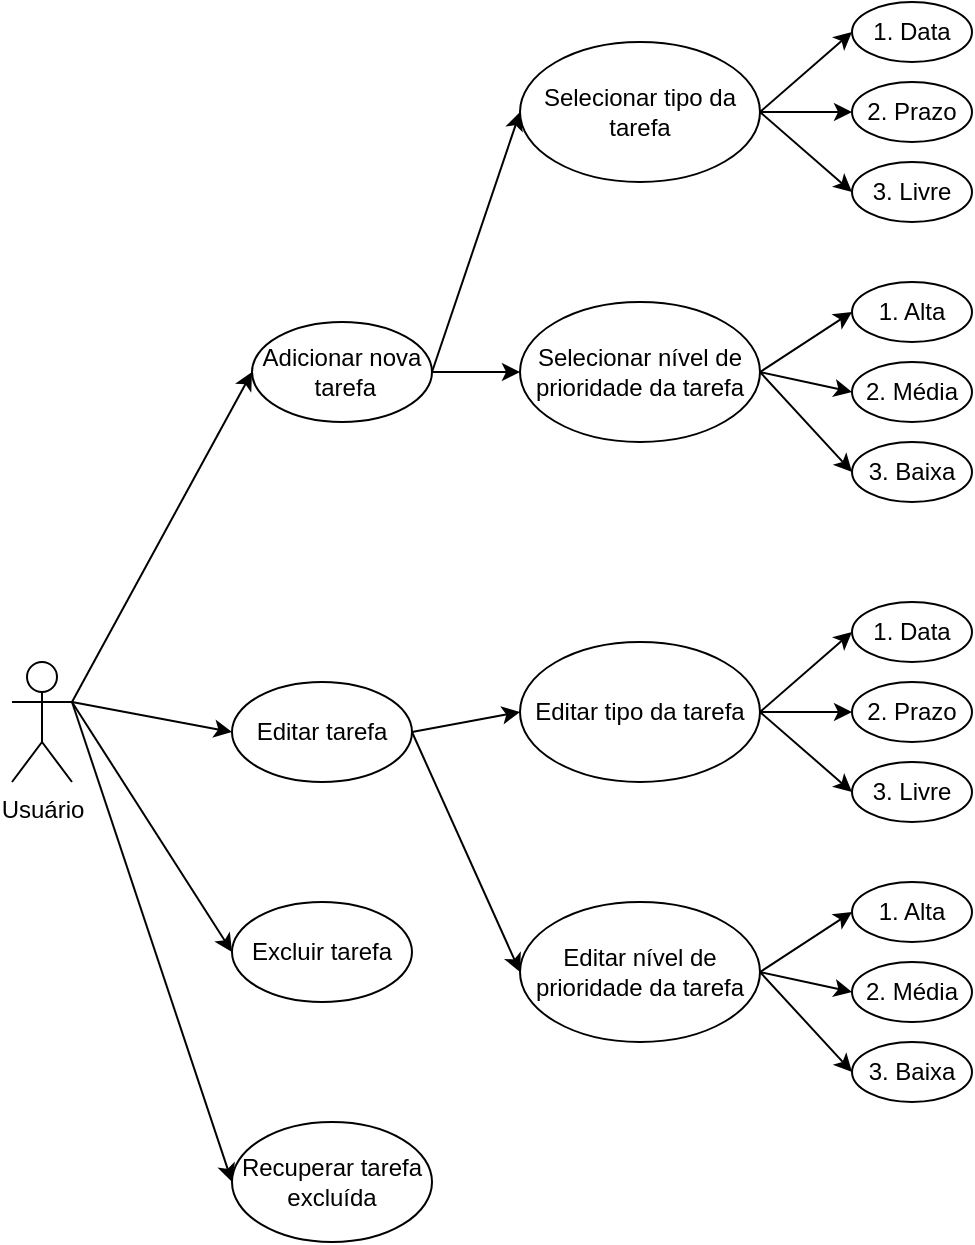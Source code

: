 <mxfile version="24.1.0" type="device">
  <diagram name="Página-1" id="13HFTKK89TZIemzqNeJ2">
    <mxGraphModel dx="1522" dy="1854" grid="1" gridSize="10" guides="1" tooltips="1" connect="1" arrows="1" fold="1" page="1" pageScale="1" pageWidth="827" pageHeight="1169" math="0" shadow="0">
      <root>
        <mxCell id="0" />
        <mxCell id="1" parent="0" />
        <mxCell id="bsZAC80GuOrA59eIhcdJ-1" value="Usuário" style="shape=umlActor;verticalLabelPosition=bottom;verticalAlign=top;html=1;outlineConnect=0;" vertex="1" parent="1">
          <mxGeometry x="100" y="290" width="30" height="60" as="geometry" />
        </mxCell>
        <mxCell id="bsZAC80GuOrA59eIhcdJ-2" value="&lt;div&gt;Adicionar nova&lt;/div&gt;&lt;div&gt;&amp;nbsp;tarefa&lt;/div&gt;" style="ellipse;whiteSpace=wrap;html=1;" vertex="1" parent="1">
          <mxGeometry x="220" y="120" width="90" height="50" as="geometry" />
        </mxCell>
        <mxCell id="bsZAC80GuOrA59eIhcdJ-4" value="" style="endArrow=classic;html=1;rounded=0;entryX=0;entryY=0.5;entryDx=0;entryDy=0;exitX=1;exitY=0.333;exitDx=0;exitDy=0;exitPerimeter=0;" edge="1" parent="1" source="bsZAC80GuOrA59eIhcdJ-1" target="bsZAC80GuOrA59eIhcdJ-2">
          <mxGeometry width="50" height="50" relative="1" as="geometry">
            <mxPoint x="100" y="460" as="sourcePoint" />
            <mxPoint x="150" y="410" as="targetPoint" />
          </mxGeometry>
        </mxCell>
        <mxCell id="bsZAC80GuOrA59eIhcdJ-5" value="Editar tarefa" style="ellipse;whiteSpace=wrap;html=1;" vertex="1" parent="1">
          <mxGeometry x="210" y="300" width="90" height="50" as="geometry" />
        </mxCell>
        <mxCell id="bsZAC80GuOrA59eIhcdJ-6" value="" style="endArrow=classic;html=1;rounded=0;entryX=0;entryY=0.5;entryDx=0;entryDy=0;exitX=1;exitY=0.333;exitDx=0;exitDy=0;exitPerimeter=0;" edge="1" parent="1" source="bsZAC80GuOrA59eIhcdJ-1" target="bsZAC80GuOrA59eIhcdJ-5">
          <mxGeometry width="50" height="50" relative="1" as="geometry">
            <mxPoint x="140" y="313" as="sourcePoint" />
            <mxPoint x="250" y="185" as="targetPoint" />
          </mxGeometry>
        </mxCell>
        <mxCell id="bsZAC80GuOrA59eIhcdJ-7" value="" style="endArrow=classic;html=1;rounded=0;exitX=1;exitY=0.5;exitDx=0;exitDy=0;entryX=0;entryY=0.5;entryDx=0;entryDy=0;" edge="1" parent="1" source="bsZAC80GuOrA59eIhcdJ-2" target="bsZAC80GuOrA59eIhcdJ-8">
          <mxGeometry width="50" height="50" relative="1" as="geometry">
            <mxPoint x="140" y="320" as="sourcePoint" />
            <mxPoint x="440" y="130" as="targetPoint" />
          </mxGeometry>
        </mxCell>
        <mxCell id="bsZAC80GuOrA59eIhcdJ-8" value="&lt;div&gt;Selecionar tipo da tarefa&lt;br&gt;&lt;/div&gt;" style="ellipse;whiteSpace=wrap;html=1;" vertex="1" parent="1">
          <mxGeometry x="354" y="-20" width="120" height="70" as="geometry" />
        </mxCell>
        <mxCell id="bsZAC80GuOrA59eIhcdJ-9" value="1. Data" style="ellipse;whiteSpace=wrap;html=1;" vertex="1" parent="1">
          <mxGeometry x="520" y="-40" width="60" height="30" as="geometry" />
        </mxCell>
        <mxCell id="bsZAC80GuOrA59eIhcdJ-10" value="2. Prazo" style="ellipse;whiteSpace=wrap;html=1;" vertex="1" parent="1">
          <mxGeometry x="520" width="60" height="30" as="geometry" />
        </mxCell>
        <mxCell id="bsZAC80GuOrA59eIhcdJ-11" value="3. Livre" style="ellipse;whiteSpace=wrap;html=1;" vertex="1" parent="1">
          <mxGeometry x="520" y="40" width="60" height="30" as="geometry" />
        </mxCell>
        <mxCell id="bsZAC80GuOrA59eIhcdJ-12" value="" style="endArrow=classic;html=1;rounded=0;exitX=1;exitY=0.5;exitDx=0;exitDy=0;entryX=0;entryY=0.5;entryDx=0;entryDy=0;" edge="1" parent="1" source="bsZAC80GuOrA59eIhcdJ-8" target="bsZAC80GuOrA59eIhcdJ-11">
          <mxGeometry width="50" height="50" relative="1" as="geometry">
            <mxPoint x="320" y="135" as="sourcePoint" />
            <mxPoint x="370" y="45" as="targetPoint" />
          </mxGeometry>
        </mxCell>
        <mxCell id="bsZAC80GuOrA59eIhcdJ-13" value="" style="endArrow=classic;html=1;rounded=0;exitX=1;exitY=0.5;exitDx=0;exitDy=0;entryX=0;entryY=0.5;entryDx=0;entryDy=0;" edge="1" parent="1" source="bsZAC80GuOrA59eIhcdJ-8" target="bsZAC80GuOrA59eIhcdJ-10">
          <mxGeometry width="50" height="50" relative="1" as="geometry">
            <mxPoint x="330" y="145" as="sourcePoint" />
            <mxPoint x="380" y="55" as="targetPoint" />
          </mxGeometry>
        </mxCell>
        <mxCell id="bsZAC80GuOrA59eIhcdJ-14" value="" style="endArrow=classic;html=1;rounded=0;exitX=1;exitY=0.5;exitDx=0;exitDy=0;entryX=0;entryY=0.5;entryDx=0;entryDy=0;" edge="1" parent="1" source="bsZAC80GuOrA59eIhcdJ-8" target="bsZAC80GuOrA59eIhcdJ-9">
          <mxGeometry width="50" height="50" relative="1" as="geometry">
            <mxPoint x="340" y="155" as="sourcePoint" />
            <mxPoint x="390" y="65" as="targetPoint" />
          </mxGeometry>
        </mxCell>
        <mxCell id="bsZAC80GuOrA59eIhcdJ-15" value="" style="endArrow=classic;html=1;rounded=0;exitX=1;exitY=0.5;exitDx=0;exitDy=0;entryX=0;entryY=0.5;entryDx=0;entryDy=0;" edge="1" parent="1" source="bsZAC80GuOrA59eIhcdJ-2" target="bsZAC80GuOrA59eIhcdJ-16">
          <mxGeometry width="50" height="50" relative="1" as="geometry">
            <mxPoint x="320" y="155" as="sourcePoint" />
            <mxPoint x="360" y="150" as="targetPoint" />
          </mxGeometry>
        </mxCell>
        <mxCell id="bsZAC80GuOrA59eIhcdJ-16" value="Selecionar nível de prioridade da tarefa" style="ellipse;whiteSpace=wrap;html=1;" vertex="1" parent="1">
          <mxGeometry x="354" y="110" width="120" height="70" as="geometry" />
        </mxCell>
        <mxCell id="bsZAC80GuOrA59eIhcdJ-17" value="1. Alta" style="ellipse;whiteSpace=wrap;html=1;" vertex="1" parent="1">
          <mxGeometry x="520" y="100" width="60" height="30" as="geometry" />
        </mxCell>
        <mxCell id="bsZAC80GuOrA59eIhcdJ-18" value="2. Média " style="ellipse;whiteSpace=wrap;html=1;" vertex="1" parent="1">
          <mxGeometry x="520" y="140" width="60" height="30" as="geometry" />
        </mxCell>
        <mxCell id="bsZAC80GuOrA59eIhcdJ-19" value="3. Baixa" style="ellipse;whiteSpace=wrap;html=1;" vertex="1" parent="1">
          <mxGeometry x="520" y="180" width="60" height="30" as="geometry" />
        </mxCell>
        <mxCell id="bsZAC80GuOrA59eIhcdJ-20" value="" style="endArrow=classic;html=1;rounded=0;exitX=1;exitY=0.5;exitDx=0;exitDy=0;entryX=0;entryY=0.5;entryDx=0;entryDy=0;" edge="1" parent="1" source="bsZAC80GuOrA59eIhcdJ-16" target="bsZAC80GuOrA59eIhcdJ-17">
          <mxGeometry width="50" height="50" relative="1" as="geometry">
            <mxPoint x="434" y="210" as="sourcePoint" />
            <mxPoint x="474" y="260" as="targetPoint" />
          </mxGeometry>
        </mxCell>
        <mxCell id="bsZAC80GuOrA59eIhcdJ-21" value="" style="endArrow=classic;html=1;rounded=0;exitX=1;exitY=0.5;exitDx=0;exitDy=0;entryX=0;entryY=0.5;entryDx=0;entryDy=0;" edge="1" parent="1" source="bsZAC80GuOrA59eIhcdJ-16" target="bsZAC80GuOrA59eIhcdJ-18">
          <mxGeometry width="50" height="50" relative="1" as="geometry">
            <mxPoint x="460" y="200" as="sourcePoint" />
            <mxPoint x="500" y="250" as="targetPoint" />
          </mxGeometry>
        </mxCell>
        <mxCell id="bsZAC80GuOrA59eIhcdJ-22" value="" style="endArrow=classic;html=1;rounded=0;exitX=1;exitY=0.5;exitDx=0;exitDy=0;entryX=0;entryY=0.5;entryDx=0;entryDy=0;" edge="1" parent="1" source="bsZAC80GuOrA59eIhcdJ-16" target="bsZAC80GuOrA59eIhcdJ-19">
          <mxGeometry width="50" height="50" relative="1" as="geometry">
            <mxPoint x="470" y="210" as="sourcePoint" />
            <mxPoint x="510" y="260" as="targetPoint" />
          </mxGeometry>
        </mxCell>
        <mxCell id="bsZAC80GuOrA59eIhcdJ-24" value="&lt;div&gt;Editar tipo da tarefa&lt;br&gt;&lt;/div&gt;" style="ellipse;whiteSpace=wrap;html=1;" vertex="1" parent="1">
          <mxGeometry x="354" y="280" width="120" height="70" as="geometry" />
        </mxCell>
        <mxCell id="bsZAC80GuOrA59eIhcdJ-25" value="1. Data" style="ellipse;whiteSpace=wrap;html=1;" vertex="1" parent="1">
          <mxGeometry x="520" y="260" width="60" height="30" as="geometry" />
        </mxCell>
        <mxCell id="bsZAC80GuOrA59eIhcdJ-26" value="2. Prazo" style="ellipse;whiteSpace=wrap;html=1;" vertex="1" parent="1">
          <mxGeometry x="520" y="300" width="60" height="30" as="geometry" />
        </mxCell>
        <mxCell id="bsZAC80GuOrA59eIhcdJ-27" value="3. Livre" style="ellipse;whiteSpace=wrap;html=1;" vertex="1" parent="1">
          <mxGeometry x="520" y="340" width="60" height="30" as="geometry" />
        </mxCell>
        <mxCell id="bsZAC80GuOrA59eIhcdJ-28" value="" style="endArrow=classic;html=1;rounded=0;exitX=1;exitY=0.5;exitDx=0;exitDy=0;entryX=0;entryY=0.5;entryDx=0;entryDy=0;" edge="1" source="bsZAC80GuOrA59eIhcdJ-24" target="bsZAC80GuOrA59eIhcdJ-27" parent="1">
          <mxGeometry width="50" height="50" relative="1" as="geometry">
            <mxPoint x="320" y="435" as="sourcePoint" />
            <mxPoint x="370" y="345" as="targetPoint" />
          </mxGeometry>
        </mxCell>
        <mxCell id="bsZAC80GuOrA59eIhcdJ-29" value="" style="endArrow=classic;html=1;rounded=0;exitX=1;exitY=0.5;exitDx=0;exitDy=0;entryX=0;entryY=0.5;entryDx=0;entryDy=0;" edge="1" source="bsZAC80GuOrA59eIhcdJ-24" target="bsZAC80GuOrA59eIhcdJ-26" parent="1">
          <mxGeometry width="50" height="50" relative="1" as="geometry">
            <mxPoint x="330" y="445" as="sourcePoint" />
            <mxPoint x="380" y="355" as="targetPoint" />
          </mxGeometry>
        </mxCell>
        <mxCell id="bsZAC80GuOrA59eIhcdJ-30" value="" style="endArrow=classic;html=1;rounded=0;exitX=1;exitY=0.5;exitDx=0;exitDy=0;entryX=0;entryY=0.5;entryDx=0;entryDy=0;" edge="1" source="bsZAC80GuOrA59eIhcdJ-24" target="bsZAC80GuOrA59eIhcdJ-25" parent="1">
          <mxGeometry width="50" height="50" relative="1" as="geometry">
            <mxPoint x="340" y="455" as="sourcePoint" />
            <mxPoint x="390" y="365" as="targetPoint" />
          </mxGeometry>
        </mxCell>
        <mxCell id="bsZAC80GuOrA59eIhcdJ-31" value="Editar nível de prioridade da tarefa" style="ellipse;whiteSpace=wrap;html=1;" vertex="1" parent="1">
          <mxGeometry x="354" y="410" width="120" height="70" as="geometry" />
        </mxCell>
        <mxCell id="bsZAC80GuOrA59eIhcdJ-32" value="1. Alta" style="ellipse;whiteSpace=wrap;html=1;" vertex="1" parent="1">
          <mxGeometry x="520" y="400" width="60" height="30" as="geometry" />
        </mxCell>
        <mxCell id="bsZAC80GuOrA59eIhcdJ-33" value="2. Média " style="ellipse;whiteSpace=wrap;html=1;" vertex="1" parent="1">
          <mxGeometry x="520" y="440" width="60" height="30" as="geometry" />
        </mxCell>
        <mxCell id="bsZAC80GuOrA59eIhcdJ-34" value="3. Baixa" style="ellipse;whiteSpace=wrap;html=1;" vertex="1" parent="1">
          <mxGeometry x="520" y="480" width="60" height="30" as="geometry" />
        </mxCell>
        <mxCell id="bsZAC80GuOrA59eIhcdJ-35" value="" style="endArrow=classic;html=1;rounded=0;exitX=1;exitY=0.5;exitDx=0;exitDy=0;entryX=0;entryY=0.5;entryDx=0;entryDy=0;" edge="1" source="bsZAC80GuOrA59eIhcdJ-31" target="bsZAC80GuOrA59eIhcdJ-32" parent="1">
          <mxGeometry width="50" height="50" relative="1" as="geometry">
            <mxPoint x="434" y="510" as="sourcePoint" />
            <mxPoint x="474" y="560" as="targetPoint" />
          </mxGeometry>
        </mxCell>
        <mxCell id="bsZAC80GuOrA59eIhcdJ-36" value="" style="endArrow=classic;html=1;rounded=0;exitX=1;exitY=0.5;exitDx=0;exitDy=0;entryX=0;entryY=0.5;entryDx=0;entryDy=0;" edge="1" source="bsZAC80GuOrA59eIhcdJ-31" target="bsZAC80GuOrA59eIhcdJ-33" parent="1">
          <mxGeometry width="50" height="50" relative="1" as="geometry">
            <mxPoint x="460" y="500" as="sourcePoint" />
            <mxPoint x="500" y="550" as="targetPoint" />
          </mxGeometry>
        </mxCell>
        <mxCell id="bsZAC80GuOrA59eIhcdJ-37" value="" style="endArrow=classic;html=1;rounded=0;exitX=1;exitY=0.5;exitDx=0;exitDy=0;entryX=0;entryY=0.5;entryDx=0;entryDy=0;" edge="1" source="bsZAC80GuOrA59eIhcdJ-31" target="bsZAC80GuOrA59eIhcdJ-34" parent="1">
          <mxGeometry width="50" height="50" relative="1" as="geometry">
            <mxPoint x="470" y="510" as="sourcePoint" />
            <mxPoint x="510" y="560" as="targetPoint" />
          </mxGeometry>
        </mxCell>
        <mxCell id="bsZAC80GuOrA59eIhcdJ-39" value="" style="endArrow=classic;html=1;rounded=0;exitX=1;exitY=0.5;exitDx=0;exitDy=0;entryX=0;entryY=0.5;entryDx=0;entryDy=0;" edge="1" parent="1" source="bsZAC80GuOrA59eIhcdJ-5" target="bsZAC80GuOrA59eIhcdJ-24">
          <mxGeometry width="50" height="50" relative="1" as="geometry">
            <mxPoint x="320" y="375" as="sourcePoint" />
            <mxPoint x="366" y="335" as="targetPoint" />
          </mxGeometry>
        </mxCell>
        <mxCell id="bsZAC80GuOrA59eIhcdJ-40" value="" style="endArrow=classic;html=1;rounded=0;exitX=1;exitY=0.5;exitDx=0;exitDy=0;entryX=0;entryY=0.5;entryDx=0;entryDy=0;" edge="1" parent="1" source="bsZAC80GuOrA59eIhcdJ-5" target="bsZAC80GuOrA59eIhcdJ-31">
          <mxGeometry width="50" height="50" relative="1" as="geometry">
            <mxPoint x="330" y="365" as="sourcePoint" />
            <mxPoint x="374" y="295" as="targetPoint" />
          </mxGeometry>
        </mxCell>
        <mxCell id="bsZAC80GuOrA59eIhcdJ-41" value="Excluir tarefa" style="ellipse;whiteSpace=wrap;html=1;" vertex="1" parent="1">
          <mxGeometry x="210" y="410" width="90" height="50" as="geometry" />
        </mxCell>
        <mxCell id="bsZAC80GuOrA59eIhcdJ-42" value="" style="endArrow=classic;html=1;rounded=0;entryX=0;entryY=0.5;entryDx=0;entryDy=0;exitX=1;exitY=0.333;exitDx=0;exitDy=0;exitPerimeter=0;" edge="1" parent="1" source="bsZAC80GuOrA59eIhcdJ-1" target="bsZAC80GuOrA59eIhcdJ-41">
          <mxGeometry width="50" height="50" relative="1" as="geometry">
            <mxPoint x="140" y="320" as="sourcePoint" />
            <mxPoint x="220" y="375" as="targetPoint" />
          </mxGeometry>
        </mxCell>
        <mxCell id="bsZAC80GuOrA59eIhcdJ-43" value="Recuperar tarefa excluída" style="ellipse;whiteSpace=wrap;html=1;" vertex="1" parent="1">
          <mxGeometry x="210" y="520" width="100" height="60" as="geometry" />
        </mxCell>
        <mxCell id="bsZAC80GuOrA59eIhcdJ-44" value="" style="endArrow=classic;html=1;rounded=0;entryX=0;entryY=0.5;entryDx=0;entryDy=0;exitX=1;exitY=0.333;exitDx=0;exitDy=0;exitPerimeter=0;" edge="1" parent="1" source="bsZAC80GuOrA59eIhcdJ-1" target="bsZAC80GuOrA59eIhcdJ-43">
          <mxGeometry width="50" height="50" relative="1" as="geometry">
            <mxPoint x="110" y="400" as="sourcePoint" />
            <mxPoint x="190" y="525" as="targetPoint" />
          </mxGeometry>
        </mxCell>
      </root>
    </mxGraphModel>
  </diagram>
</mxfile>
